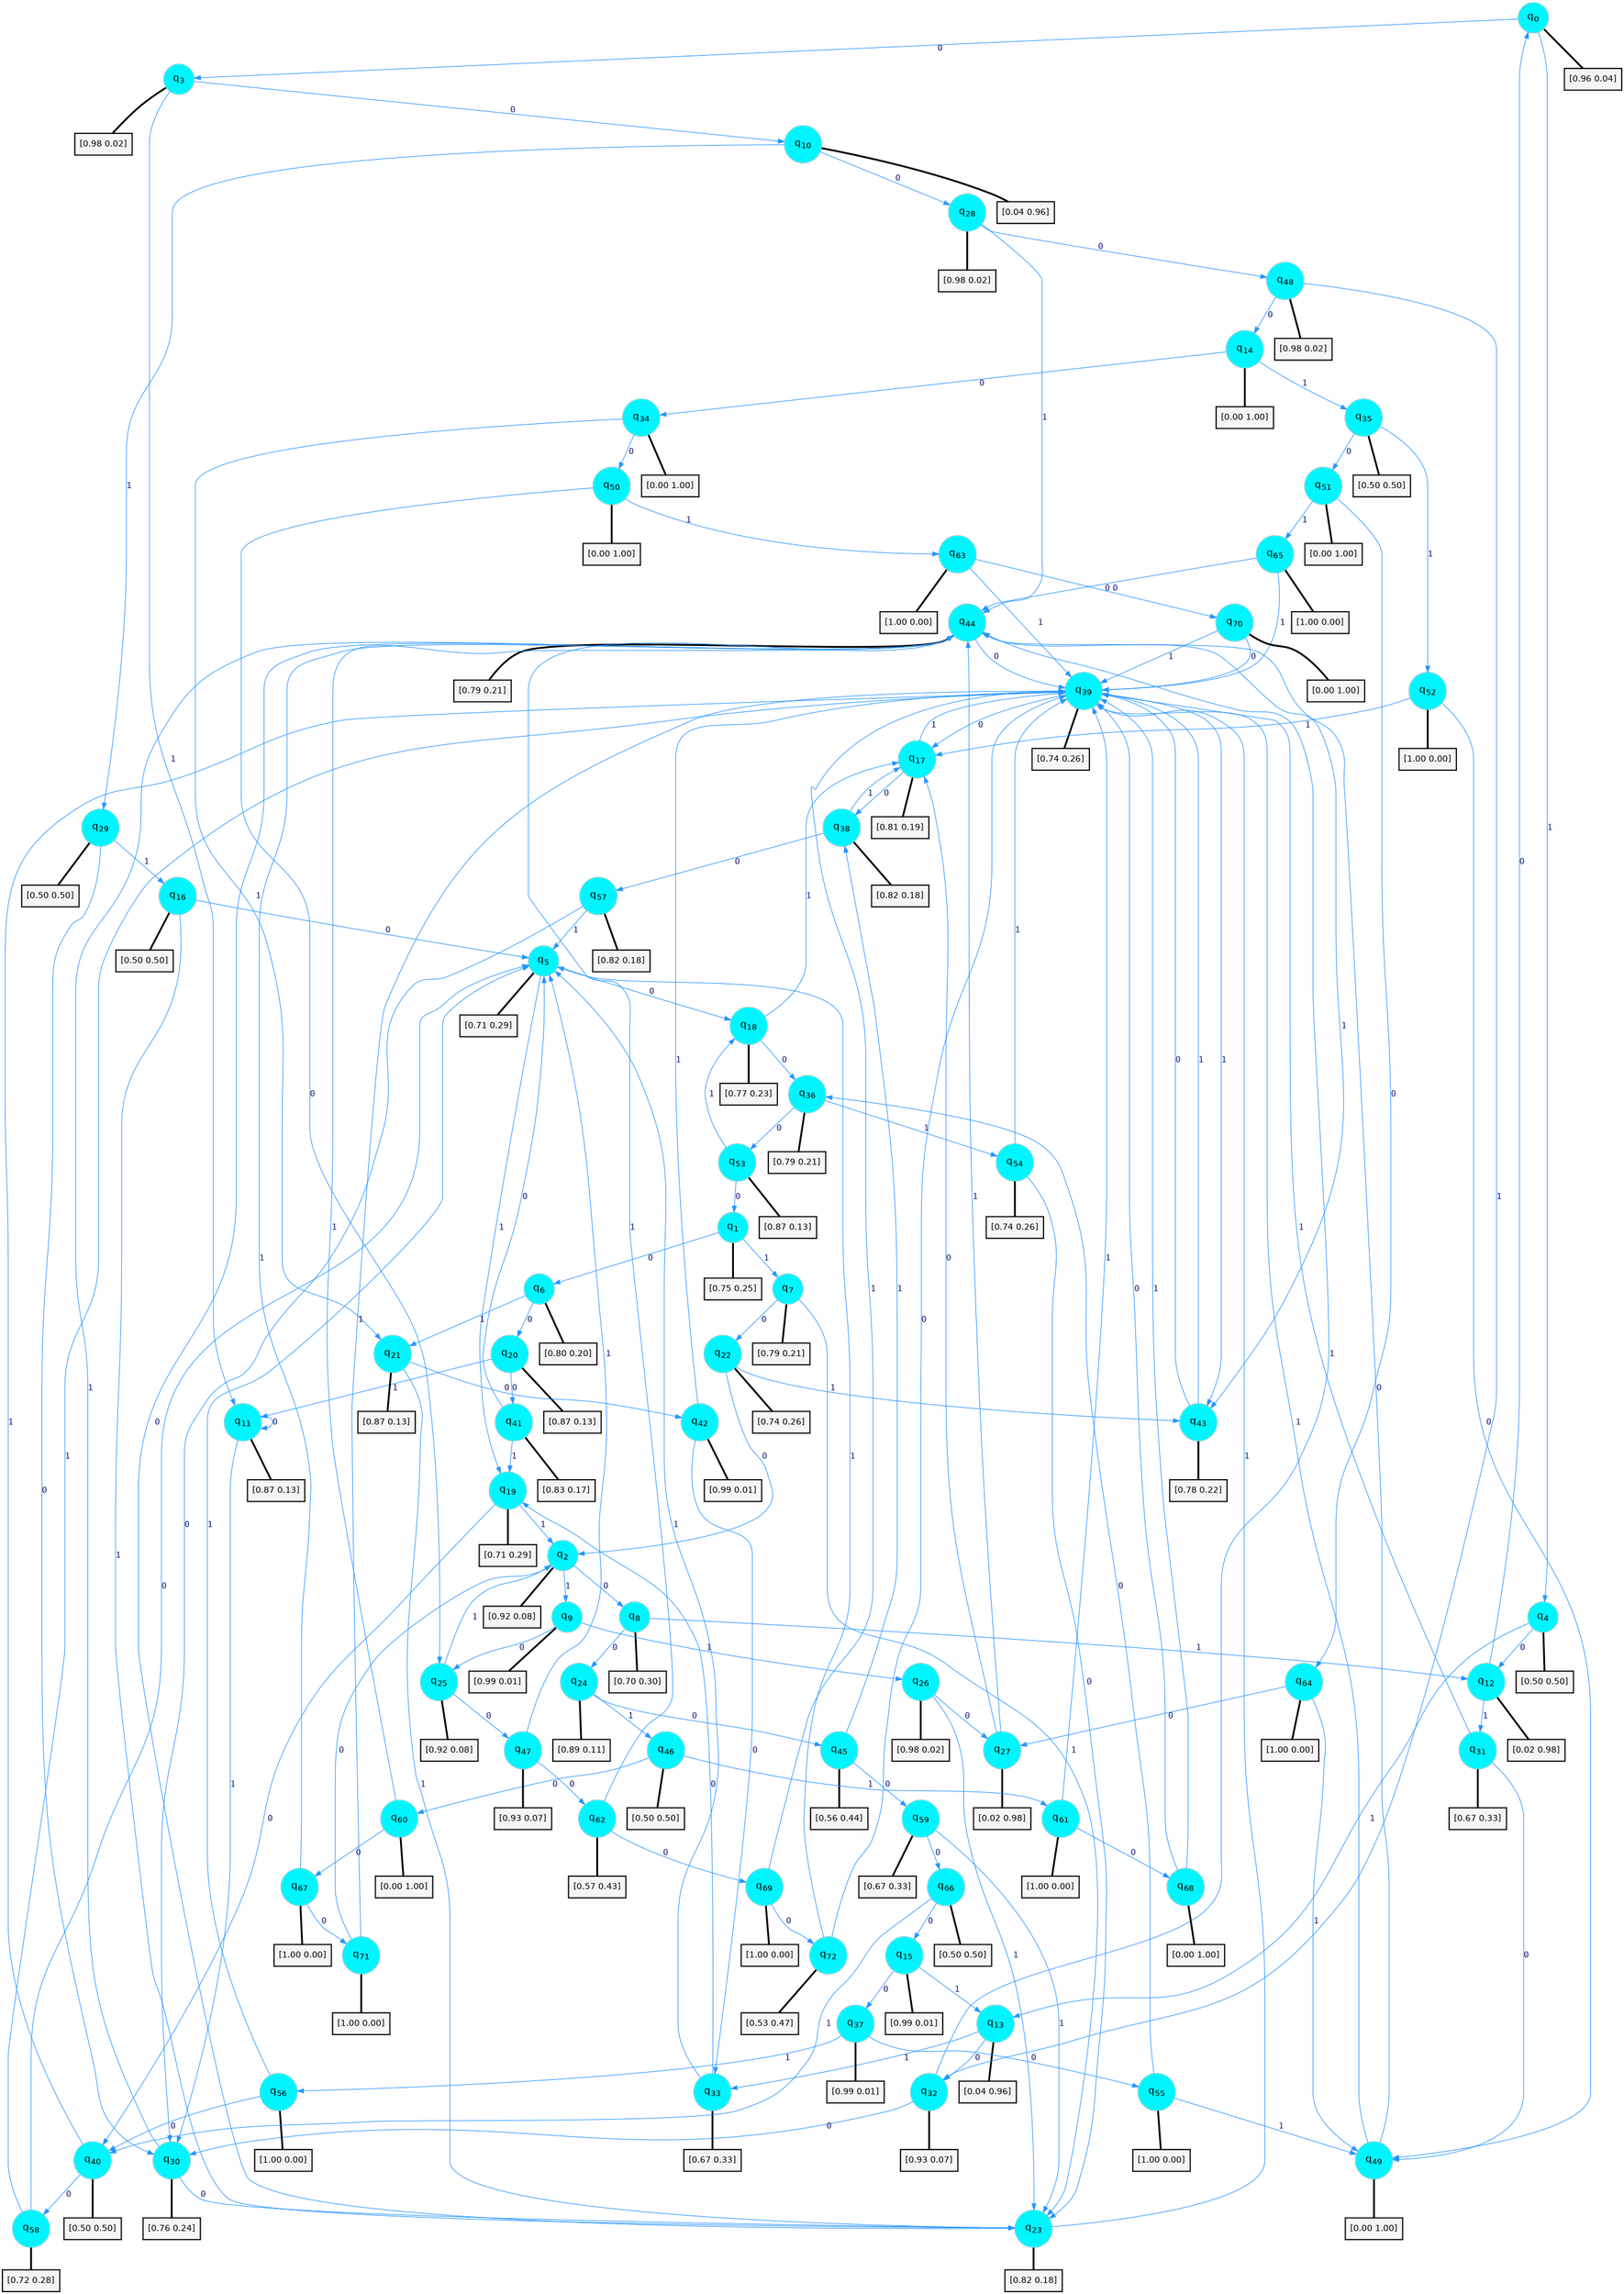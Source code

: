 digraph G {
graph [
bgcolor=transparent, dpi=300, rankdir=TD, size="40,25"];
node [
color=gray, fillcolor=turquoise1, fontcolor=black, fontname=Helvetica, fontsize=16, fontweight=bold, shape=circle, style=filled];
edge [
arrowsize=1, color=dodgerblue1, fontcolor=midnightblue, fontname=courier, fontweight=bold, penwidth=1, style=solid, weight=20];
0[label=<q<SUB>0</SUB>>];
1[label=<q<SUB>1</SUB>>];
2[label=<q<SUB>2</SUB>>];
3[label=<q<SUB>3</SUB>>];
4[label=<q<SUB>4</SUB>>];
5[label=<q<SUB>5</SUB>>];
6[label=<q<SUB>6</SUB>>];
7[label=<q<SUB>7</SUB>>];
8[label=<q<SUB>8</SUB>>];
9[label=<q<SUB>9</SUB>>];
10[label=<q<SUB>10</SUB>>];
11[label=<q<SUB>11</SUB>>];
12[label=<q<SUB>12</SUB>>];
13[label=<q<SUB>13</SUB>>];
14[label=<q<SUB>14</SUB>>];
15[label=<q<SUB>15</SUB>>];
16[label=<q<SUB>16</SUB>>];
17[label=<q<SUB>17</SUB>>];
18[label=<q<SUB>18</SUB>>];
19[label=<q<SUB>19</SUB>>];
20[label=<q<SUB>20</SUB>>];
21[label=<q<SUB>21</SUB>>];
22[label=<q<SUB>22</SUB>>];
23[label=<q<SUB>23</SUB>>];
24[label=<q<SUB>24</SUB>>];
25[label=<q<SUB>25</SUB>>];
26[label=<q<SUB>26</SUB>>];
27[label=<q<SUB>27</SUB>>];
28[label=<q<SUB>28</SUB>>];
29[label=<q<SUB>29</SUB>>];
30[label=<q<SUB>30</SUB>>];
31[label=<q<SUB>31</SUB>>];
32[label=<q<SUB>32</SUB>>];
33[label=<q<SUB>33</SUB>>];
34[label=<q<SUB>34</SUB>>];
35[label=<q<SUB>35</SUB>>];
36[label=<q<SUB>36</SUB>>];
37[label=<q<SUB>37</SUB>>];
38[label=<q<SUB>38</SUB>>];
39[label=<q<SUB>39</SUB>>];
40[label=<q<SUB>40</SUB>>];
41[label=<q<SUB>41</SUB>>];
42[label=<q<SUB>42</SUB>>];
43[label=<q<SUB>43</SUB>>];
44[label=<q<SUB>44</SUB>>];
45[label=<q<SUB>45</SUB>>];
46[label=<q<SUB>46</SUB>>];
47[label=<q<SUB>47</SUB>>];
48[label=<q<SUB>48</SUB>>];
49[label=<q<SUB>49</SUB>>];
50[label=<q<SUB>50</SUB>>];
51[label=<q<SUB>51</SUB>>];
52[label=<q<SUB>52</SUB>>];
53[label=<q<SUB>53</SUB>>];
54[label=<q<SUB>54</SUB>>];
55[label=<q<SUB>55</SUB>>];
56[label=<q<SUB>56</SUB>>];
57[label=<q<SUB>57</SUB>>];
58[label=<q<SUB>58</SUB>>];
59[label=<q<SUB>59</SUB>>];
60[label=<q<SUB>60</SUB>>];
61[label=<q<SUB>61</SUB>>];
62[label=<q<SUB>62</SUB>>];
63[label=<q<SUB>63</SUB>>];
64[label=<q<SUB>64</SUB>>];
65[label=<q<SUB>65</SUB>>];
66[label=<q<SUB>66</SUB>>];
67[label=<q<SUB>67</SUB>>];
68[label=<q<SUB>68</SUB>>];
69[label=<q<SUB>69</SUB>>];
70[label=<q<SUB>70</SUB>>];
71[label=<q<SUB>71</SUB>>];
72[label=<q<SUB>72</SUB>>];
73[label="[0.96 0.04]", shape=box,fontcolor=black, fontname=Helvetica, fontsize=14, penwidth=2, fillcolor=whitesmoke,color=black];
74[label="[0.75 0.25]", shape=box,fontcolor=black, fontname=Helvetica, fontsize=14, penwidth=2, fillcolor=whitesmoke,color=black];
75[label="[0.92 0.08]", shape=box,fontcolor=black, fontname=Helvetica, fontsize=14, penwidth=2, fillcolor=whitesmoke,color=black];
76[label="[0.98 0.02]", shape=box,fontcolor=black, fontname=Helvetica, fontsize=14, penwidth=2, fillcolor=whitesmoke,color=black];
77[label="[0.50 0.50]", shape=box,fontcolor=black, fontname=Helvetica, fontsize=14, penwidth=2, fillcolor=whitesmoke,color=black];
78[label="[0.71 0.29]", shape=box,fontcolor=black, fontname=Helvetica, fontsize=14, penwidth=2, fillcolor=whitesmoke,color=black];
79[label="[0.80 0.20]", shape=box,fontcolor=black, fontname=Helvetica, fontsize=14, penwidth=2, fillcolor=whitesmoke,color=black];
80[label="[0.79 0.21]", shape=box,fontcolor=black, fontname=Helvetica, fontsize=14, penwidth=2, fillcolor=whitesmoke,color=black];
81[label="[0.70 0.30]", shape=box,fontcolor=black, fontname=Helvetica, fontsize=14, penwidth=2, fillcolor=whitesmoke,color=black];
82[label="[0.99 0.01]", shape=box,fontcolor=black, fontname=Helvetica, fontsize=14, penwidth=2, fillcolor=whitesmoke,color=black];
83[label="[0.04 0.96]", shape=box,fontcolor=black, fontname=Helvetica, fontsize=14, penwidth=2, fillcolor=whitesmoke,color=black];
84[label="[0.87 0.13]", shape=box,fontcolor=black, fontname=Helvetica, fontsize=14, penwidth=2, fillcolor=whitesmoke,color=black];
85[label="[0.02 0.98]", shape=box,fontcolor=black, fontname=Helvetica, fontsize=14, penwidth=2, fillcolor=whitesmoke,color=black];
86[label="[0.04 0.96]", shape=box,fontcolor=black, fontname=Helvetica, fontsize=14, penwidth=2, fillcolor=whitesmoke,color=black];
87[label="[0.00 1.00]", shape=box,fontcolor=black, fontname=Helvetica, fontsize=14, penwidth=2, fillcolor=whitesmoke,color=black];
88[label="[0.99 0.01]", shape=box,fontcolor=black, fontname=Helvetica, fontsize=14, penwidth=2, fillcolor=whitesmoke,color=black];
89[label="[0.50 0.50]", shape=box,fontcolor=black, fontname=Helvetica, fontsize=14, penwidth=2, fillcolor=whitesmoke,color=black];
90[label="[0.81 0.19]", shape=box,fontcolor=black, fontname=Helvetica, fontsize=14, penwidth=2, fillcolor=whitesmoke,color=black];
91[label="[0.77 0.23]", shape=box,fontcolor=black, fontname=Helvetica, fontsize=14, penwidth=2, fillcolor=whitesmoke,color=black];
92[label="[0.71 0.29]", shape=box,fontcolor=black, fontname=Helvetica, fontsize=14, penwidth=2, fillcolor=whitesmoke,color=black];
93[label="[0.87 0.13]", shape=box,fontcolor=black, fontname=Helvetica, fontsize=14, penwidth=2, fillcolor=whitesmoke,color=black];
94[label="[0.87 0.13]", shape=box,fontcolor=black, fontname=Helvetica, fontsize=14, penwidth=2, fillcolor=whitesmoke,color=black];
95[label="[0.74 0.26]", shape=box,fontcolor=black, fontname=Helvetica, fontsize=14, penwidth=2, fillcolor=whitesmoke,color=black];
96[label="[0.82 0.18]", shape=box,fontcolor=black, fontname=Helvetica, fontsize=14, penwidth=2, fillcolor=whitesmoke,color=black];
97[label="[0.89 0.11]", shape=box,fontcolor=black, fontname=Helvetica, fontsize=14, penwidth=2, fillcolor=whitesmoke,color=black];
98[label="[0.92 0.08]", shape=box,fontcolor=black, fontname=Helvetica, fontsize=14, penwidth=2, fillcolor=whitesmoke,color=black];
99[label="[0.98 0.02]", shape=box,fontcolor=black, fontname=Helvetica, fontsize=14, penwidth=2, fillcolor=whitesmoke,color=black];
100[label="[0.02 0.98]", shape=box,fontcolor=black, fontname=Helvetica, fontsize=14, penwidth=2, fillcolor=whitesmoke,color=black];
101[label="[0.98 0.02]", shape=box,fontcolor=black, fontname=Helvetica, fontsize=14, penwidth=2, fillcolor=whitesmoke,color=black];
102[label="[0.50 0.50]", shape=box,fontcolor=black, fontname=Helvetica, fontsize=14, penwidth=2, fillcolor=whitesmoke,color=black];
103[label="[0.76 0.24]", shape=box,fontcolor=black, fontname=Helvetica, fontsize=14, penwidth=2, fillcolor=whitesmoke,color=black];
104[label="[0.67 0.33]", shape=box,fontcolor=black, fontname=Helvetica, fontsize=14, penwidth=2, fillcolor=whitesmoke,color=black];
105[label="[0.93 0.07]", shape=box,fontcolor=black, fontname=Helvetica, fontsize=14, penwidth=2, fillcolor=whitesmoke,color=black];
106[label="[0.67 0.33]", shape=box,fontcolor=black, fontname=Helvetica, fontsize=14, penwidth=2, fillcolor=whitesmoke,color=black];
107[label="[0.00 1.00]", shape=box,fontcolor=black, fontname=Helvetica, fontsize=14, penwidth=2, fillcolor=whitesmoke,color=black];
108[label="[0.50 0.50]", shape=box,fontcolor=black, fontname=Helvetica, fontsize=14, penwidth=2, fillcolor=whitesmoke,color=black];
109[label="[0.79 0.21]", shape=box,fontcolor=black, fontname=Helvetica, fontsize=14, penwidth=2, fillcolor=whitesmoke,color=black];
110[label="[0.99 0.01]", shape=box,fontcolor=black, fontname=Helvetica, fontsize=14, penwidth=2, fillcolor=whitesmoke,color=black];
111[label="[0.82 0.18]", shape=box,fontcolor=black, fontname=Helvetica, fontsize=14, penwidth=2, fillcolor=whitesmoke,color=black];
112[label="[0.74 0.26]", shape=box,fontcolor=black, fontname=Helvetica, fontsize=14, penwidth=2, fillcolor=whitesmoke,color=black];
113[label="[0.50 0.50]", shape=box,fontcolor=black, fontname=Helvetica, fontsize=14, penwidth=2, fillcolor=whitesmoke,color=black];
114[label="[0.83 0.17]", shape=box,fontcolor=black, fontname=Helvetica, fontsize=14, penwidth=2, fillcolor=whitesmoke,color=black];
115[label="[0.99 0.01]", shape=box,fontcolor=black, fontname=Helvetica, fontsize=14, penwidth=2, fillcolor=whitesmoke,color=black];
116[label="[0.78 0.22]", shape=box,fontcolor=black, fontname=Helvetica, fontsize=14, penwidth=2, fillcolor=whitesmoke,color=black];
117[label="[0.79 0.21]", shape=box,fontcolor=black, fontname=Helvetica, fontsize=14, penwidth=2, fillcolor=whitesmoke,color=black];
118[label="[0.56 0.44]", shape=box,fontcolor=black, fontname=Helvetica, fontsize=14, penwidth=2, fillcolor=whitesmoke,color=black];
119[label="[0.50 0.50]", shape=box,fontcolor=black, fontname=Helvetica, fontsize=14, penwidth=2, fillcolor=whitesmoke,color=black];
120[label="[0.93 0.07]", shape=box,fontcolor=black, fontname=Helvetica, fontsize=14, penwidth=2, fillcolor=whitesmoke,color=black];
121[label="[0.98 0.02]", shape=box,fontcolor=black, fontname=Helvetica, fontsize=14, penwidth=2, fillcolor=whitesmoke,color=black];
122[label="[0.00 1.00]", shape=box,fontcolor=black, fontname=Helvetica, fontsize=14, penwidth=2, fillcolor=whitesmoke,color=black];
123[label="[0.00 1.00]", shape=box,fontcolor=black, fontname=Helvetica, fontsize=14, penwidth=2, fillcolor=whitesmoke,color=black];
124[label="[0.00 1.00]", shape=box,fontcolor=black, fontname=Helvetica, fontsize=14, penwidth=2, fillcolor=whitesmoke,color=black];
125[label="[1.00 0.00]", shape=box,fontcolor=black, fontname=Helvetica, fontsize=14, penwidth=2, fillcolor=whitesmoke,color=black];
126[label="[0.87 0.13]", shape=box,fontcolor=black, fontname=Helvetica, fontsize=14, penwidth=2, fillcolor=whitesmoke,color=black];
127[label="[0.74 0.26]", shape=box,fontcolor=black, fontname=Helvetica, fontsize=14, penwidth=2, fillcolor=whitesmoke,color=black];
128[label="[1.00 0.00]", shape=box,fontcolor=black, fontname=Helvetica, fontsize=14, penwidth=2, fillcolor=whitesmoke,color=black];
129[label="[1.00 0.00]", shape=box,fontcolor=black, fontname=Helvetica, fontsize=14, penwidth=2, fillcolor=whitesmoke,color=black];
130[label="[0.82 0.18]", shape=box,fontcolor=black, fontname=Helvetica, fontsize=14, penwidth=2, fillcolor=whitesmoke,color=black];
131[label="[0.72 0.28]", shape=box,fontcolor=black, fontname=Helvetica, fontsize=14, penwidth=2, fillcolor=whitesmoke,color=black];
132[label="[0.67 0.33]", shape=box,fontcolor=black, fontname=Helvetica, fontsize=14, penwidth=2, fillcolor=whitesmoke,color=black];
133[label="[0.00 1.00]", shape=box,fontcolor=black, fontname=Helvetica, fontsize=14, penwidth=2, fillcolor=whitesmoke,color=black];
134[label="[1.00 0.00]", shape=box,fontcolor=black, fontname=Helvetica, fontsize=14, penwidth=2, fillcolor=whitesmoke,color=black];
135[label="[0.57 0.43]", shape=box,fontcolor=black, fontname=Helvetica, fontsize=14, penwidth=2, fillcolor=whitesmoke,color=black];
136[label="[1.00 0.00]", shape=box,fontcolor=black, fontname=Helvetica, fontsize=14, penwidth=2, fillcolor=whitesmoke,color=black];
137[label="[1.00 0.00]", shape=box,fontcolor=black, fontname=Helvetica, fontsize=14, penwidth=2, fillcolor=whitesmoke,color=black];
138[label="[1.00 0.00]", shape=box,fontcolor=black, fontname=Helvetica, fontsize=14, penwidth=2, fillcolor=whitesmoke,color=black];
139[label="[0.50 0.50]", shape=box,fontcolor=black, fontname=Helvetica, fontsize=14, penwidth=2, fillcolor=whitesmoke,color=black];
140[label="[1.00 0.00]", shape=box,fontcolor=black, fontname=Helvetica, fontsize=14, penwidth=2, fillcolor=whitesmoke,color=black];
141[label="[0.00 1.00]", shape=box,fontcolor=black, fontname=Helvetica, fontsize=14, penwidth=2, fillcolor=whitesmoke,color=black];
142[label="[1.00 0.00]", shape=box,fontcolor=black, fontname=Helvetica, fontsize=14, penwidth=2, fillcolor=whitesmoke,color=black];
143[label="[0.00 1.00]", shape=box,fontcolor=black, fontname=Helvetica, fontsize=14, penwidth=2, fillcolor=whitesmoke,color=black];
144[label="[1.00 0.00]", shape=box,fontcolor=black, fontname=Helvetica, fontsize=14, penwidth=2, fillcolor=whitesmoke,color=black];
145[label="[0.53 0.47]", shape=box,fontcolor=black, fontname=Helvetica, fontsize=14, penwidth=2, fillcolor=whitesmoke,color=black];
0->3 [label=0];
0->4 [label=1];
0->73 [arrowhead=none, penwidth=3,color=black];
1->6 [label=0];
1->7 [label=1];
1->74 [arrowhead=none, penwidth=3,color=black];
2->8 [label=0];
2->9 [label=1];
2->75 [arrowhead=none, penwidth=3,color=black];
3->10 [label=0];
3->11 [label=1];
3->76 [arrowhead=none, penwidth=3,color=black];
4->12 [label=0];
4->13 [label=1];
4->77 [arrowhead=none, penwidth=3,color=black];
5->18 [label=0];
5->19 [label=1];
5->78 [arrowhead=none, penwidth=3,color=black];
6->20 [label=0];
6->21 [label=1];
6->79 [arrowhead=none, penwidth=3,color=black];
7->22 [label=0];
7->23 [label=1];
7->80 [arrowhead=none, penwidth=3,color=black];
8->24 [label=0];
8->12 [label=1];
8->81 [arrowhead=none, penwidth=3,color=black];
9->25 [label=0];
9->26 [label=1];
9->82 [arrowhead=none, penwidth=3,color=black];
10->28 [label=0];
10->29 [label=1];
10->83 [arrowhead=none, penwidth=3,color=black];
11->11 [label=0];
11->30 [label=1];
11->84 [arrowhead=none, penwidth=3,color=black];
12->0 [label=0];
12->31 [label=1];
12->85 [arrowhead=none, penwidth=3,color=black];
13->32 [label=0];
13->33 [label=1];
13->86 [arrowhead=none, penwidth=3,color=black];
14->34 [label=0];
14->35 [label=1];
14->87 [arrowhead=none, penwidth=3,color=black];
15->37 [label=0];
15->13 [label=1];
15->88 [arrowhead=none, penwidth=3,color=black];
16->5 [label=0];
16->23 [label=1];
16->89 [arrowhead=none, penwidth=3,color=black];
17->38 [label=0];
17->39 [label=1];
17->90 [arrowhead=none, penwidth=3,color=black];
18->36 [label=0];
18->17 [label=1];
18->91 [arrowhead=none, penwidth=3,color=black];
19->40 [label=0];
19->2 [label=1];
19->92 [arrowhead=none, penwidth=3,color=black];
20->41 [label=0];
20->11 [label=1];
20->93 [arrowhead=none, penwidth=3,color=black];
21->42 [label=0];
21->23 [label=1];
21->94 [arrowhead=none, penwidth=3,color=black];
22->2 [label=0];
22->43 [label=1];
22->95 [arrowhead=none, penwidth=3,color=black];
23->44 [label=0];
23->39 [label=1];
23->96 [arrowhead=none, penwidth=3,color=black];
24->45 [label=0];
24->46 [label=1];
24->97 [arrowhead=none, penwidth=3,color=black];
25->47 [label=0];
25->2 [label=1];
25->98 [arrowhead=none, penwidth=3,color=black];
26->27 [label=0];
26->23 [label=1];
26->99 [arrowhead=none, penwidth=3,color=black];
27->17 [label=0];
27->44 [label=1];
27->100 [arrowhead=none, penwidth=3,color=black];
28->48 [label=0];
28->44 [label=1];
28->101 [arrowhead=none, penwidth=3,color=black];
29->30 [label=0];
29->16 [label=1];
29->102 [arrowhead=none, penwidth=3,color=black];
30->23 [label=0];
30->44 [label=1];
30->103 [arrowhead=none, penwidth=3,color=black];
31->49 [label=0];
31->39 [label=1];
31->104 [arrowhead=none, penwidth=3,color=black];
32->30 [label=0];
32->44 [label=1];
32->105 [arrowhead=none, penwidth=3,color=black];
33->19 [label=0];
33->5 [label=1];
33->106 [arrowhead=none, penwidth=3,color=black];
34->50 [label=0];
34->21 [label=1];
34->107 [arrowhead=none, penwidth=3,color=black];
35->51 [label=0];
35->52 [label=1];
35->108 [arrowhead=none, penwidth=3,color=black];
36->53 [label=0];
36->54 [label=1];
36->109 [arrowhead=none, penwidth=3,color=black];
37->55 [label=0];
37->56 [label=1];
37->110 [arrowhead=none, penwidth=3,color=black];
38->57 [label=0];
38->17 [label=1];
38->111 [arrowhead=none, penwidth=3,color=black];
39->17 [label=0];
39->43 [label=1];
39->112 [arrowhead=none, penwidth=3,color=black];
40->58 [label=0];
40->39 [label=1];
40->113 [arrowhead=none, penwidth=3,color=black];
41->5 [label=0];
41->19 [label=1];
41->114 [arrowhead=none, penwidth=3,color=black];
42->33 [label=0];
42->39 [label=1];
42->115 [arrowhead=none, penwidth=3,color=black];
43->39 [label=0];
43->39 [label=1];
43->116 [arrowhead=none, penwidth=3,color=black];
44->39 [label=0];
44->43 [label=1];
44->117 [arrowhead=none, penwidth=3,color=black];
45->59 [label=0];
45->38 [label=1];
45->118 [arrowhead=none, penwidth=3,color=black];
46->60 [label=0];
46->61 [label=1];
46->119 [arrowhead=none, penwidth=3,color=black];
47->62 [label=0];
47->5 [label=1];
47->120 [arrowhead=none, penwidth=3,color=black];
48->14 [label=0];
48->32 [label=1];
48->121 [arrowhead=none, penwidth=3,color=black];
49->44 [label=0];
49->39 [label=1];
49->122 [arrowhead=none, penwidth=3,color=black];
50->25 [label=0];
50->63 [label=1];
50->123 [arrowhead=none, penwidth=3,color=black];
51->64 [label=0];
51->65 [label=1];
51->124 [arrowhead=none, penwidth=3,color=black];
52->49 [label=0];
52->17 [label=1];
52->125 [arrowhead=none, penwidth=3,color=black];
53->1 [label=0];
53->18 [label=1];
53->126 [arrowhead=none, penwidth=3,color=black];
54->23 [label=0];
54->39 [label=1];
54->127 [arrowhead=none, penwidth=3,color=black];
55->36 [label=0];
55->49 [label=1];
55->128 [arrowhead=none, penwidth=3,color=black];
56->40 [label=0];
56->5 [label=1];
56->129 [arrowhead=none, penwidth=3,color=black];
57->30 [label=0];
57->5 [label=1];
57->130 [arrowhead=none, penwidth=3,color=black];
58->5 [label=0];
58->39 [label=1];
58->131 [arrowhead=none, penwidth=3,color=black];
59->66 [label=0];
59->23 [label=1];
59->132 [arrowhead=none, penwidth=3,color=black];
60->67 [label=0];
60->44 [label=1];
60->133 [arrowhead=none, penwidth=3,color=black];
61->68 [label=0];
61->39 [label=1];
61->134 [arrowhead=none, penwidth=3,color=black];
62->69 [label=0];
62->44 [label=1];
62->135 [arrowhead=none, penwidth=3,color=black];
63->70 [label=0];
63->39 [label=1];
63->136 [arrowhead=none, penwidth=3,color=black];
64->27 [label=0];
64->49 [label=1];
64->137 [arrowhead=none, penwidth=3,color=black];
65->44 [label=0];
65->39 [label=1];
65->138 [arrowhead=none, penwidth=3,color=black];
66->15 [label=0];
66->40 [label=1];
66->139 [arrowhead=none, penwidth=3,color=black];
67->71 [label=0];
67->44 [label=1];
67->140 [arrowhead=none, penwidth=3,color=black];
68->39 [label=0];
68->39 [label=1];
68->141 [arrowhead=none, penwidth=3,color=black];
69->72 [label=0];
69->39 [label=1];
69->142 [arrowhead=none, penwidth=3,color=black];
70->39 [label=0];
70->39 [label=1];
70->143 [arrowhead=none, penwidth=3,color=black];
71->2 [label=0];
71->39 [label=1];
71->144 [arrowhead=none, penwidth=3,color=black];
72->39 [label=0];
72->5 [label=1];
72->145 [arrowhead=none, penwidth=3,color=black];
}
